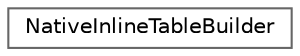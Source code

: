 digraph "Graphical Class Hierarchy"
{
 // LATEX_PDF_SIZE
  bgcolor="transparent";
  edge [fontname=Helvetica,fontsize=10,labelfontname=Helvetica,labelfontsize=10];
  node [fontname=Helvetica,fontsize=10,shape=box,height=0.2,width=0.4];
  rankdir="LR";
  Node0 [id="Node000000",label="NativeInlineTableBuilder",height=0.2,width=0.4,color="grey40", fillcolor="white", style="filled",URL="$structNativeInlineTableBuilder.html",tooltip=" "];
}
